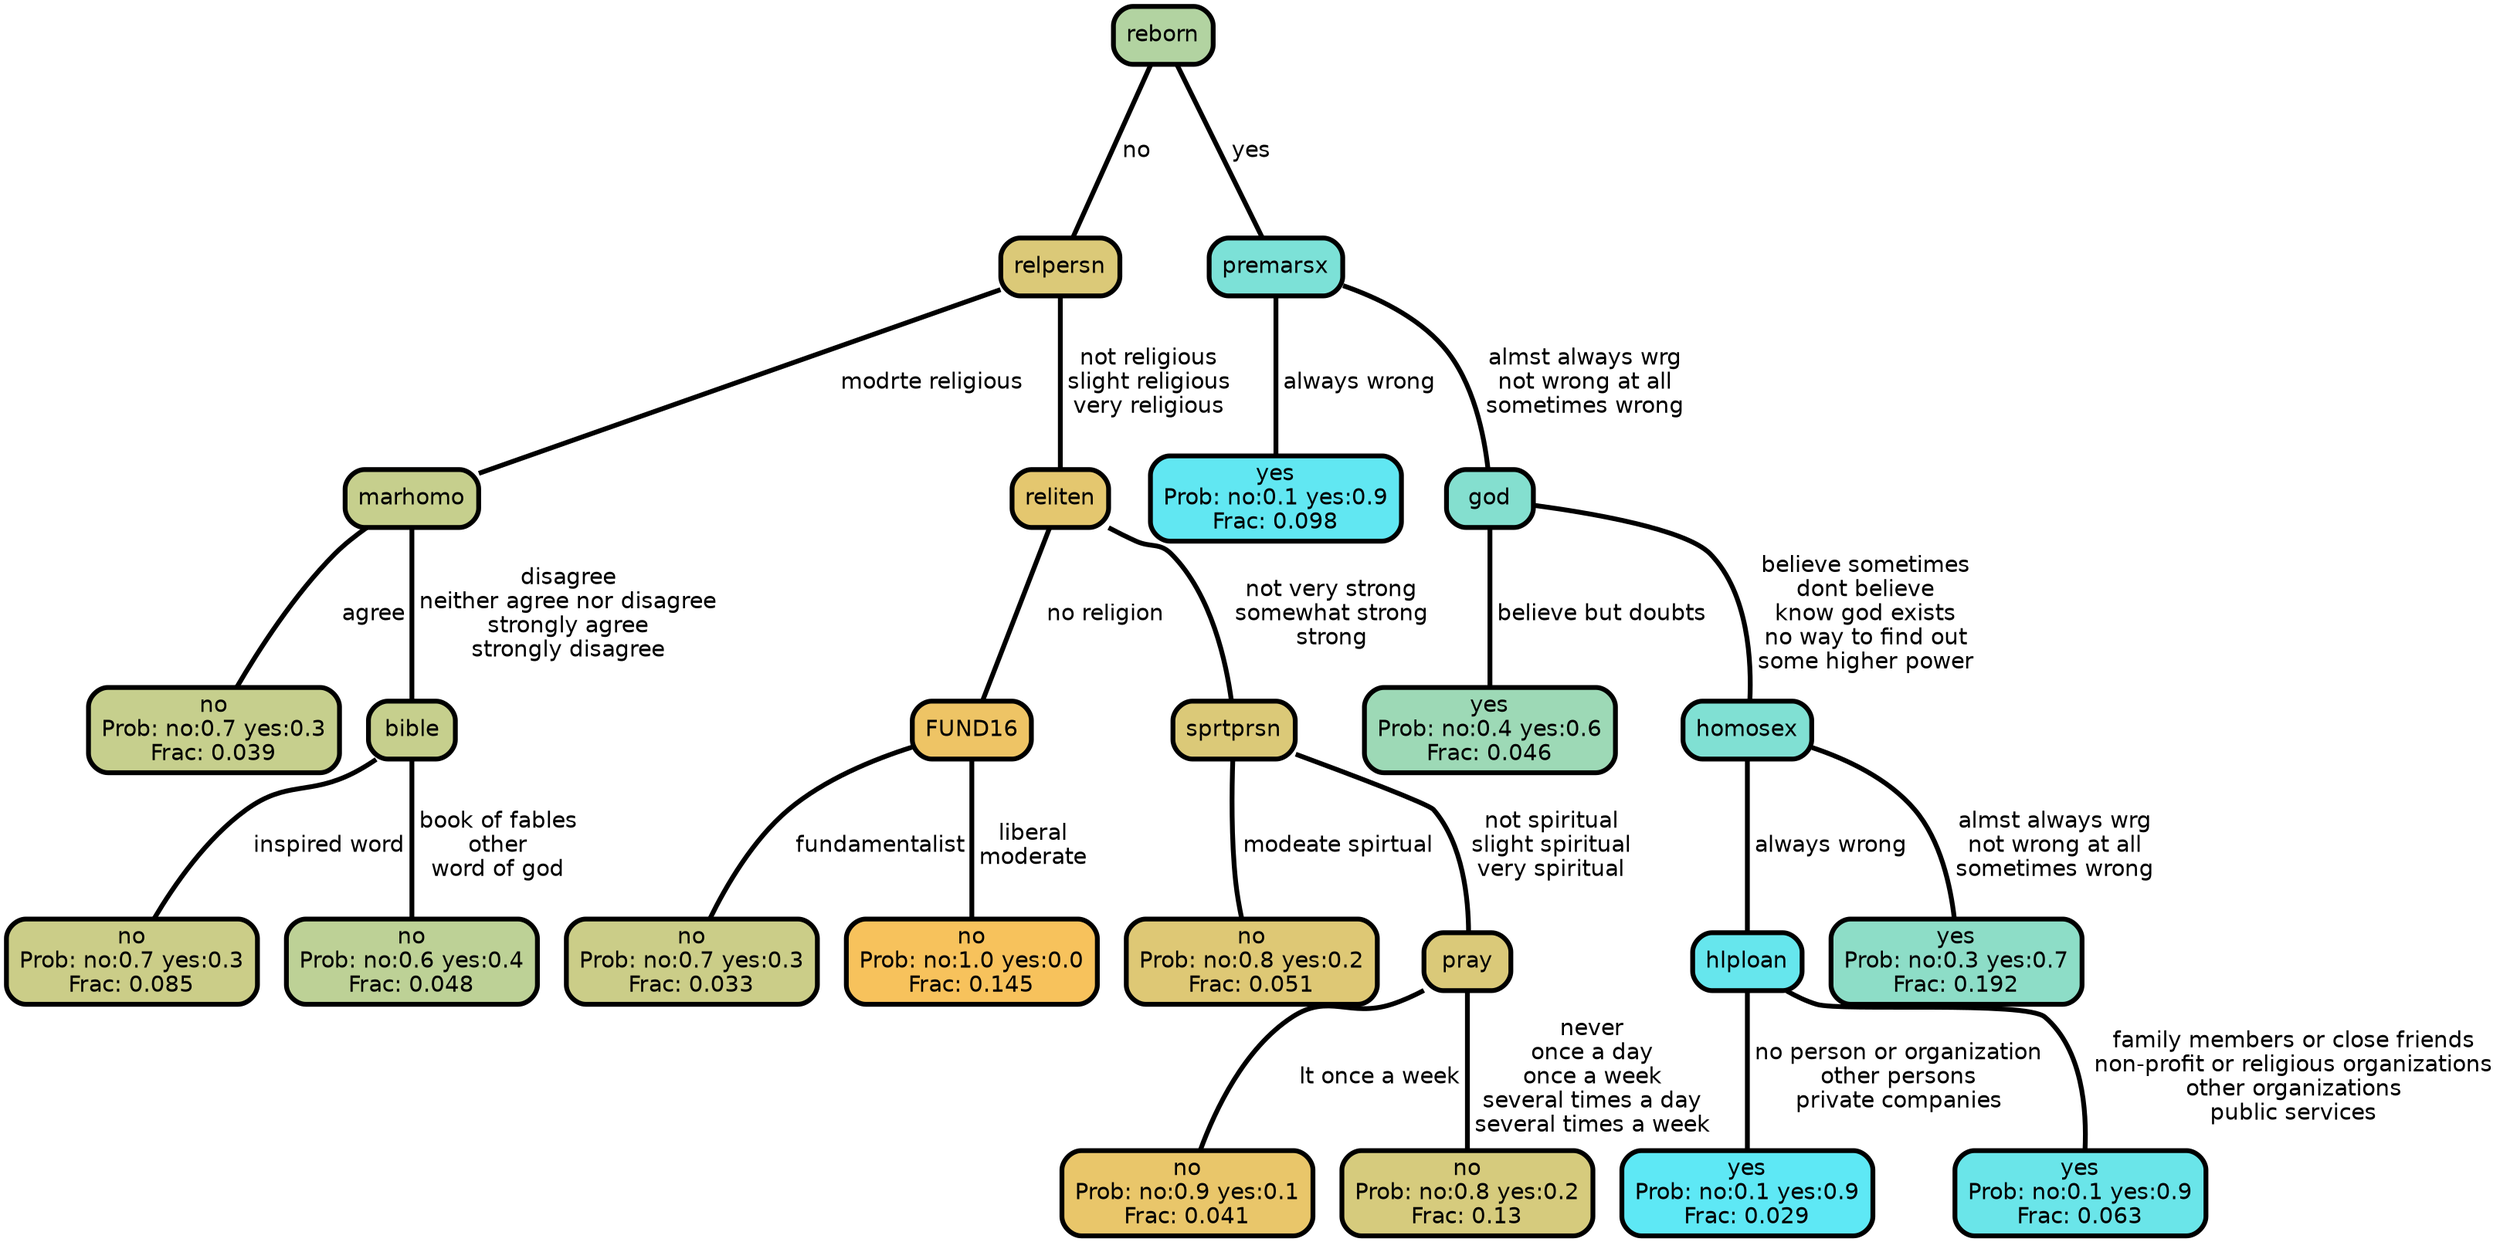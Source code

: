 graph Tree {
node [shape=box, style="filled, rounded",color="black",penwidth="3",fontcolor="black",                 fontname=helvetica] ;
graph [ranksep="0 equally", splines=straight,                 bgcolor=transparent, dpi=200] ;
edge [fontname=helvetica, color=black] ;
0 [label="no
Prob: no:0.7 yes:0.3
Frac: 0.039", fillcolor="#c6cf8d"] ;
1 [label="marhomo", fillcolor="#c6cf8d"] ;
2 [label="no
Prob: no:0.7 yes:0.3
Frac: 0.085", fillcolor="#cbcd88"] ;
3 [label="bible", fillcolor="#c6cf8d"] ;
4 [label="no
Prob: no:0.6 yes:0.4
Frac: 0.048", fillcolor="#bdd196"] ;
5 [label="relpersn", fillcolor="#dbc978"] ;
6 [label="no
Prob: no:0.7 yes:0.3
Frac: 0.033", fillcolor="#cbcd88"] ;
7 [label="FUND16", fillcolor="#eec465"] ;
8 [label="no
Prob: no:1.0 yes:0.0
Frac: 0.145", fillcolor="#f7c25c"] ;
9 [label="reliten", fillcolor="#e4c76f"] ;
10 [label="no
Prob: no:0.8 yes:0.2
Frac: 0.051", fillcolor="#dec875"] ;
11 [label="sprtprsn", fillcolor="#dbc978"] ;
12 [label="no
Prob: no:0.9 yes:0.1
Frac: 0.041", fillcolor="#e9c66a"] ;
13 [label="pray", fillcolor="#dac979"] ;
14 [label="no
Prob: no:0.8 yes:0.2
Frac: 0.13", fillcolor="#d6cb7d"] ;
15 [label="reborn", fillcolor="#b2d3a1"] ;
16 [label="yes
Prob: no:0.1 yes:0.9
Frac: 0.098", fillcolor="#61e7f2"] ;
17 [label="premarsx", fillcolor="#7ce1d7"] ;
18 [label="yes
Prob: no:0.4 yes:0.6
Frac: 0.046", fillcolor="#9dd9b6"] ;
19 [label="god", fillcolor="#84dfcf"] ;
20 [label="yes
Prob: no:0.1 yes:0.9
Frac: 0.029", fillcolor="#5ee8f5"] ;
21 [label="hlploan", fillcolor="#66e6ed"] ;
22 [label="yes
Prob: no:0.1 yes:0.9
Frac: 0.063", fillcolor="#6ae5e9"] ;
23 [label="homosex", fillcolor="#80e0d3"] ;
24 [label="yes
Prob: no:0.3 yes:0.7
Frac: 0.192", fillcolor="#8dddc7"] ;
1 -- 0 [label=" agree",penwidth=3] ;
1 -- 3 [label=" disagree\n neither agree nor disagree\n strongly agree\n strongly disagree",penwidth=3] ;
3 -- 2 [label=" inspired word",penwidth=3] ;
3 -- 4 [label=" book of fables\n other\n word of god",penwidth=3] ;
5 -- 1 [label=" modrte religious",penwidth=3] ;
5 -- 9 [label=" not religious\n slight religious\n very religious",penwidth=3] ;
7 -- 6 [label=" fundamentalist",penwidth=3] ;
7 -- 8 [label=" liberal\n moderate",penwidth=3] ;
9 -- 7 [label=" no religion",penwidth=3] ;
9 -- 11 [label=" not very strong\n somewhat strong\n strong",penwidth=3] ;
11 -- 10 [label=" modeate spirtual",penwidth=3] ;
11 -- 13 [label=" not spiritual\n slight spiritual\n very spiritual",penwidth=3] ;
13 -- 12 [label=" lt once a week",penwidth=3] ;
13 -- 14 [label=" never\n once a day\n once a week\n several times a day\n several times a week",penwidth=3] ;
15 -- 5 [label=" no",penwidth=3] ;
15 -- 17 [label=" yes",penwidth=3] ;
17 -- 16 [label=" always wrong",penwidth=3] ;
17 -- 19 [label=" almst always wrg\n not wrong at all\n sometimes wrong",penwidth=3] ;
19 -- 18 [label=" believe but doubts",penwidth=3] ;
19 -- 23 [label=" believe sometimes\n dont believe\n know god exists\n no way to find out\n some higher power",penwidth=3] ;
21 -- 20 [label=" no person or organization\n other persons\n private companies",penwidth=3] ;
21 -- 22 [label=" family members or close friends\n non-profit or religious organizations\n other organizations\n public services",penwidth=3] ;
23 -- 21 [label=" always wrong",penwidth=3] ;
23 -- 24 [label=" almst always wrg\n not wrong at all\n sometimes wrong",penwidth=3] ;
{rank = same;}}
